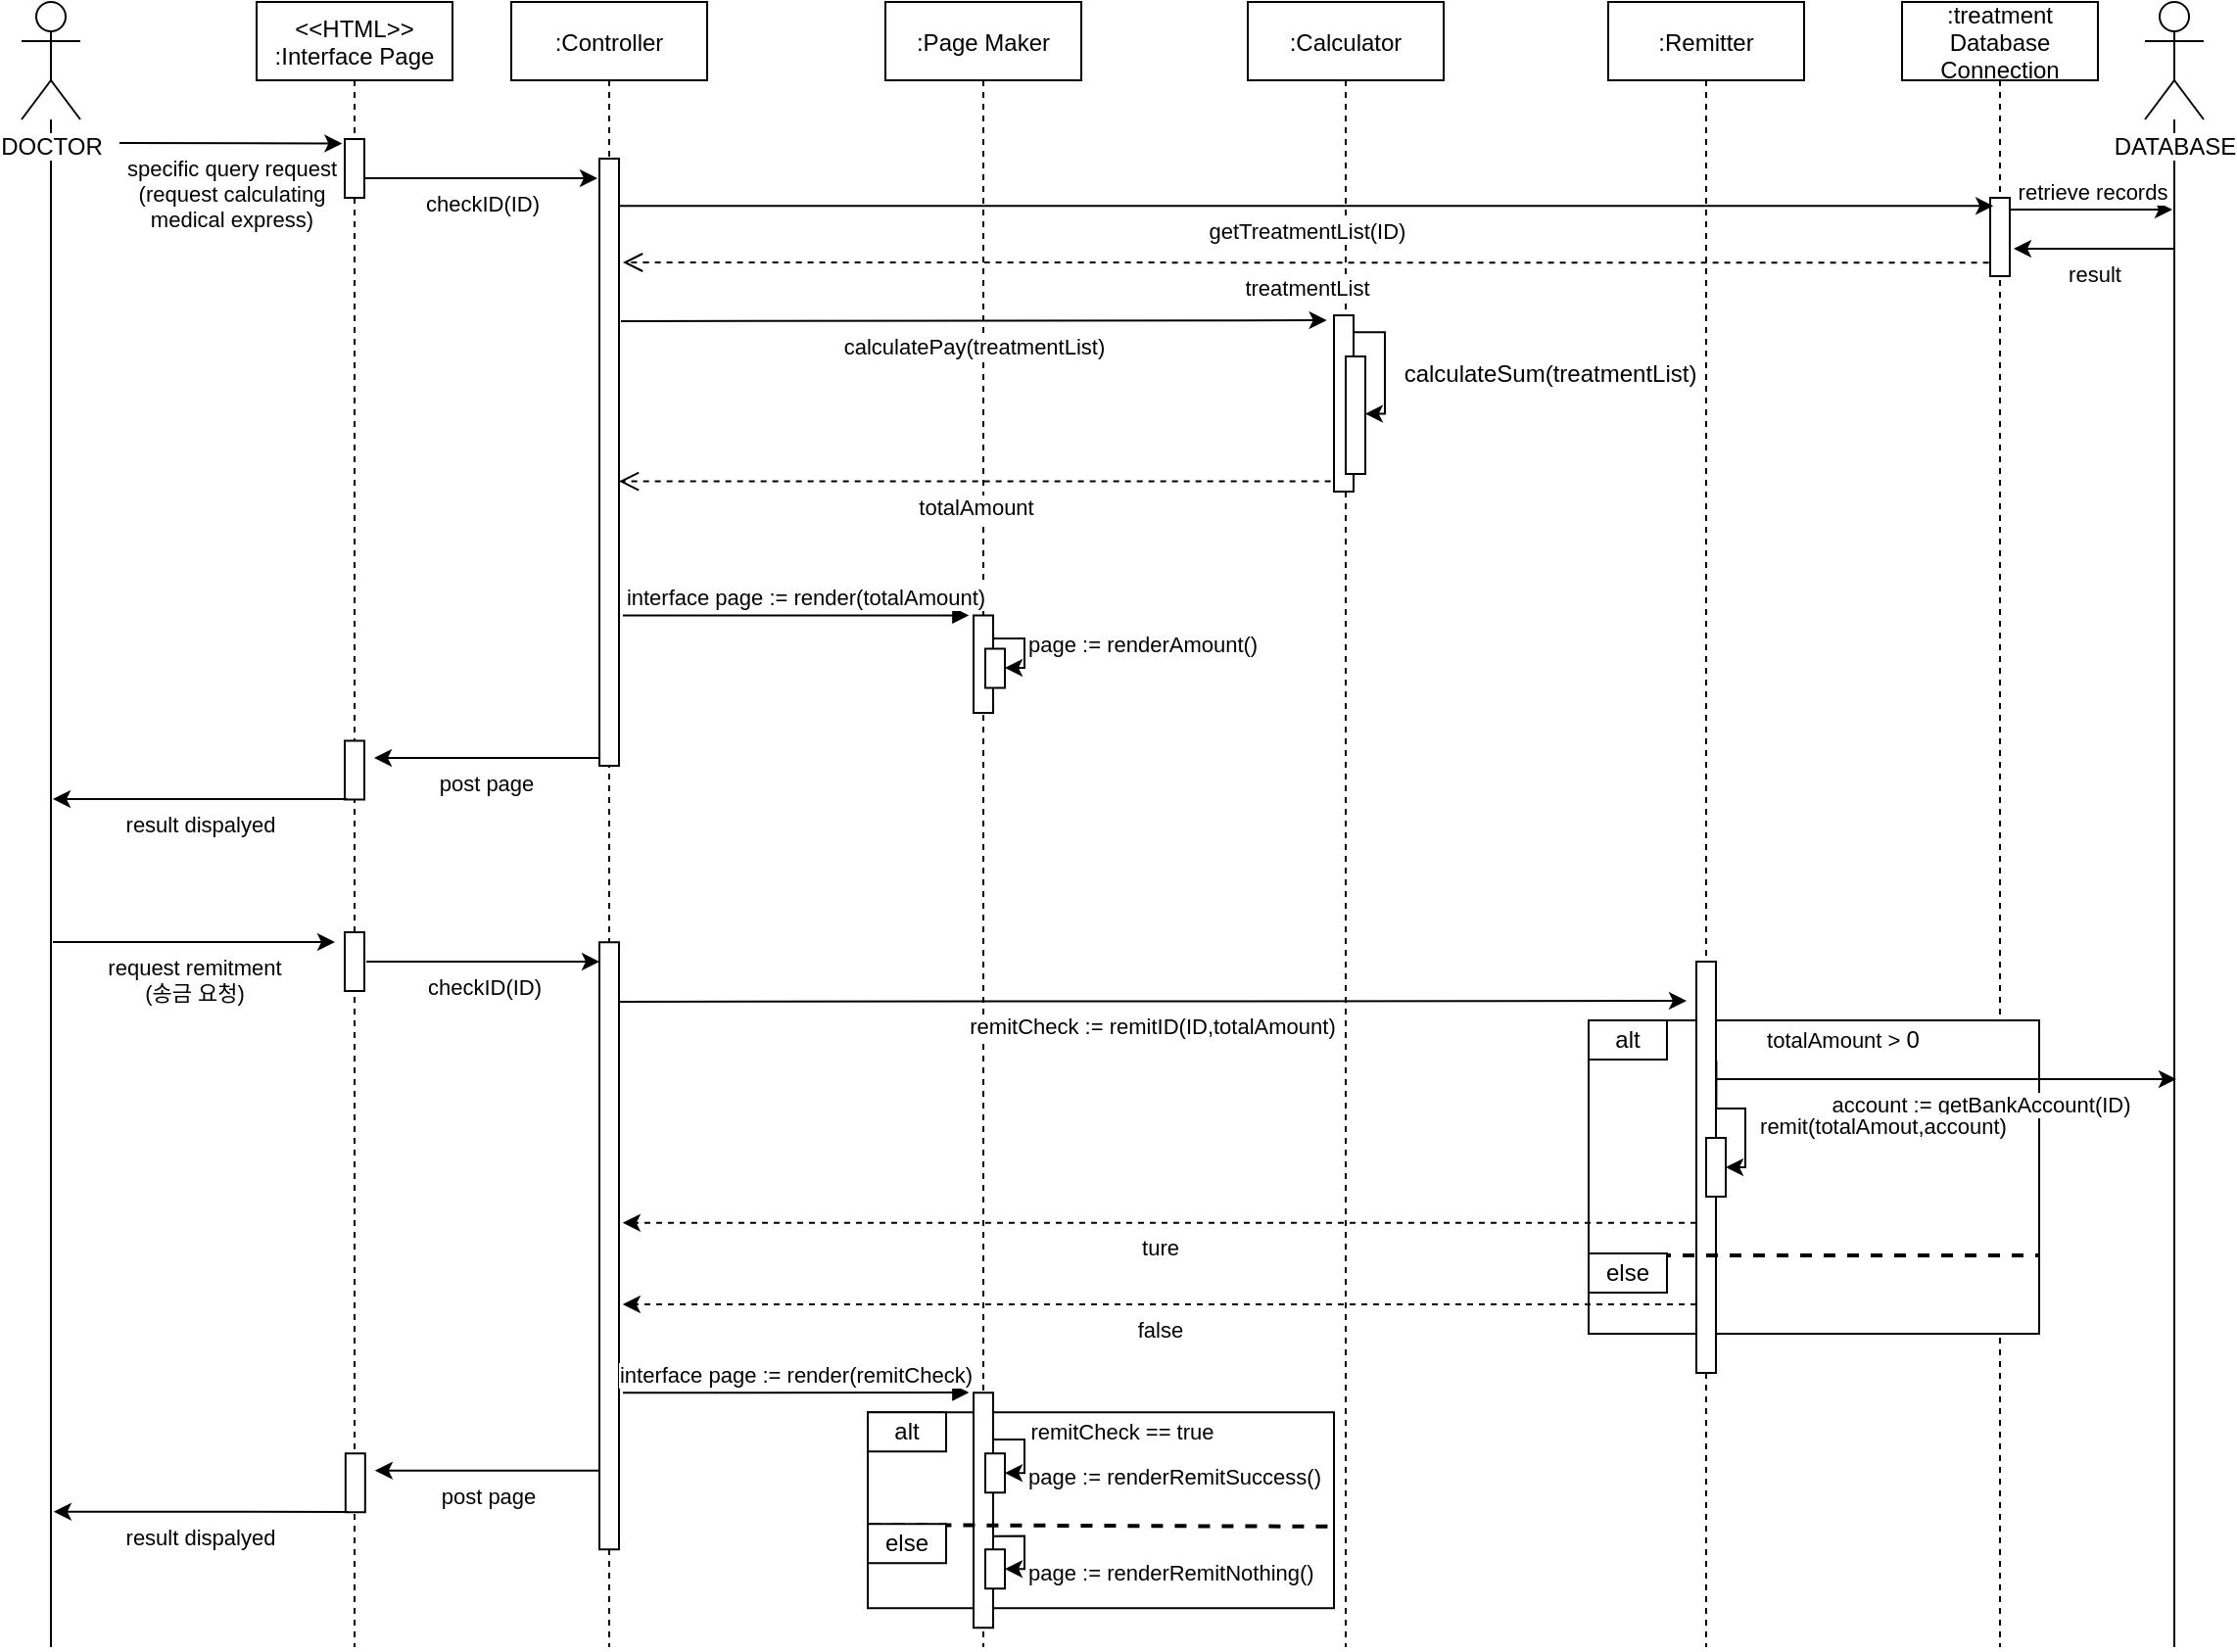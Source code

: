 <mxfile version="14.6.13" type="device"><diagram id="4afTewskRJag4BIegwHI" name="Page-1"><mxGraphModel dx="1072" dy="709" grid="1" gridSize="10" guides="1" tooltips="1" connect="1" arrows="1" fold="1" page="1" pageScale="1" pageWidth="827" pageHeight="1169" math="0" shadow="0"><root><mxCell id="0"/><mxCell id="1" parent="0"/><mxCell id="jSt0Hqsv5nuSNj1BB74o-10" value=":treatment &#10;Database&#10;Connection" style="shape=umlLifeline;perimeter=lifelinePerimeter;container=1;collapsible=0;recursiveResize=0;rounded=0;shadow=0;strokeWidth=1;" parent="1" vertex="1"><mxGeometry x="1010" y="80" width="100" height="840" as="geometry"/></mxCell><mxCell id="jSt0Hqsv5nuSNj1BB74o-11" value="" style="points=[];perimeter=orthogonalPerimeter;rounded=0;shadow=0;strokeWidth=1;verticalAlign=top;" parent="jSt0Hqsv5nuSNj1BB74o-10" vertex="1"><mxGeometry x="45" y="100" width="10" height="40" as="geometry"/></mxCell><mxCell id="jSt0Hqsv5nuSNj1BB74o-40" value=":Remitter" style="shape=umlLifeline;perimeter=lifelinePerimeter;container=1;collapsible=0;recursiveResize=0;rounded=0;shadow=0;strokeWidth=1;" parent="1" vertex="1"><mxGeometry x="860" y="80" width="100" height="840" as="geometry"/></mxCell><mxCell id="jSt0Hqsv5nuSNj1BB74o-1" value="" style="rounded=0;whiteSpace=wrap;html=1;labelBackgroundColor=#FFFFFF;" parent="1" vertex="1"><mxGeometry x="850" y="600" width="230" height="160" as="geometry"/></mxCell><mxCell id="jSt0Hqsv5nuSNj1BB74o-88" value="" style="points=[];perimeter=orthogonalPerimeter;rounded=0;shadow=0;strokeWidth=1;labelBackgroundColor=#ffffff;labelBorderColor=none;" parent="1" vertex="1"><mxGeometry x="905" y="570" width="10" height="210" as="geometry"/></mxCell><mxCell id="jSt0Hqsv5nuSNj1BB74o-2" value="&lt;&lt;HTML&gt;&gt;&#10;:Interface Page" style="shape=umlLifeline;perimeter=lifelinePerimeter;container=1;collapsible=0;recursiveResize=0;rounded=0;shadow=0;strokeWidth=1;" parent="1" vertex="1"><mxGeometry x="170" y="80" width="100" height="840" as="geometry"/></mxCell><mxCell id="jSt0Hqsv5nuSNj1BB74o-3" value="" style="points=[];perimeter=orthogonalPerimeter;rounded=0;shadow=0;strokeWidth=1;verticalAlign=top;" parent="jSt0Hqsv5nuSNj1BB74o-2" vertex="1"><mxGeometry x="45" y="70" width="10" height="30" as="geometry"/></mxCell><mxCell id="jSt0Hqsv5nuSNj1BB74o-4" value=":Controller" style="shape=umlLifeline;perimeter=lifelinePerimeter;container=1;collapsible=0;recursiveResize=0;rounded=0;shadow=0;strokeWidth=1;" parent="1" vertex="1"><mxGeometry x="300" y="80" width="100" height="840" as="geometry"/></mxCell><mxCell id="jSt0Hqsv5nuSNj1BB74o-5" value="" style="points=[];perimeter=orthogonalPerimeter;rounded=0;shadow=0;strokeWidth=1;labelBackgroundColor=#ffffff;labelBorderColor=none;" parent="jSt0Hqsv5nuSNj1BB74o-4" vertex="1"><mxGeometry x="45" y="80" width="10" height="310" as="geometry"/></mxCell><mxCell id="jSt0Hqsv5nuSNj1BB74o-6" value=":Page Maker" style="shape=umlLifeline;perimeter=lifelinePerimeter;container=1;collapsible=0;recursiveResize=0;rounded=0;shadow=0;strokeWidth=1;" parent="1" vertex="1"><mxGeometry x="491" y="80" width="100" height="840" as="geometry"/></mxCell><mxCell id="jSt0Hqsv5nuSNj1BB74o-12" value="specific query request&lt;br&gt;(request calculating&lt;br&gt;medical express)" style="endArrow=classic;html=1;entryX=-0.133;entryY=0.076;entryDx=0;entryDy=0;entryPerimeter=0;verticalAlign=top;" parent="1" target="jSt0Hqsv5nuSNj1BB74o-3" edge="1"><mxGeometry width="50" height="50" relative="1" as="geometry"><mxPoint x="100" y="152" as="sourcePoint"/><mxPoint x="480" y="260" as="targetPoint"/></mxGeometry></mxCell><mxCell id="jSt0Hqsv5nuSNj1BB74o-13" value="checkID(ID)" style="endArrow=classic;html=1;verticalAlign=top;" parent="1" source="jSt0Hqsv5nuSNj1BB74o-3" edge="1"><mxGeometry width="50" height="50" relative="1" as="geometry"><mxPoint x="170" y="170" as="sourcePoint"/><mxPoint x="344" y="170" as="targetPoint"/><Array as="points"><mxPoint x="230" y="170"/></Array></mxGeometry></mxCell><mxCell id="jSt0Hqsv5nuSNj1BB74o-15" value="" style="endArrow=none;html=1;" parent="1" target="jSt0Hqsv5nuSNj1BB74o-20" edge="1"><mxGeometry width="50" height="50" relative="1" as="geometry"><mxPoint x="1149" y="920" as="sourcePoint"/><mxPoint x="1144" y="190" as="targetPoint"/></mxGeometry></mxCell><mxCell id="jSt0Hqsv5nuSNj1BB74o-16" value="retrieve records" style="endArrow=classic;html=1;verticalAlign=bottom;" parent="1" source="jSt0Hqsv5nuSNj1BB74o-11" edge="1"><mxGeometry width="50" height="50" relative="1" as="geometry"><mxPoint x="1070" y="186" as="sourcePoint"/><mxPoint x="1148" y="186" as="targetPoint"/></mxGeometry></mxCell><mxCell id="jSt0Hqsv5nuSNj1BB74o-17" value="result" style="endArrow=classic;html=1;verticalAlign=top;" parent="1" edge="1"><mxGeometry width="50" height="50" relative="1" as="geometry"><mxPoint x="1149.0" y="206" as="sourcePoint"/><mxPoint x="1067" y="206" as="targetPoint"/></mxGeometry></mxCell><mxCell id="jSt0Hqsv5nuSNj1BB74o-20" value="DATABASE" style="shape=umlActor;verticalLabelPosition=bottom;verticalAlign=top;outlineConnect=0;labelBackgroundColor=#FFFFFF;html=1;" parent="1" vertex="1"><mxGeometry x="1134" y="80" width="30" height="60" as="geometry"/></mxCell><mxCell id="jSt0Hqsv5nuSNj1BB74o-27" value="" style="points=[];perimeter=orthogonalPerimeter;rounded=0;shadow=0;strokeWidth=1;verticalAlign=top;" parent="1" vertex="1"><mxGeometry x="215" y="457.24" width="10" height="30" as="geometry"/></mxCell><mxCell id="jSt0Hqsv5nuSNj1BB74o-28" value="post page" style="endArrow=none;html=1;verticalAlign=top;startArrow=classic;startFill=1;endFill=0;entryX=-0.041;entryY=0.987;entryDx=0;entryDy=0;entryPerimeter=0;" parent="1" target="jSt0Hqsv5nuSNj1BB74o-5" edge="1"><mxGeometry width="50" height="50" relative="1" as="geometry"><mxPoint x="230" y="466" as="sourcePoint"/><mxPoint x="334.0" y="535" as="targetPoint"/><Array as="points"/></mxGeometry></mxCell><mxCell id="jSt0Hqsv5nuSNj1BB74o-29" value="" style="endArrow=none;html=1;labelBackgroundColor=none;fontSize=9;strokeWidth=1;" parent="1" target="jSt0Hqsv5nuSNj1BB74o-30" edge="1"><mxGeometry width="50" height="50" relative="1" as="geometry"><mxPoint x="65" y="920" as="sourcePoint"/><mxPoint x="80" y="230" as="targetPoint"/></mxGeometry></mxCell><mxCell id="jSt0Hqsv5nuSNj1BB74o-30" value="DOCTOR" style="shape=umlActor;verticalLabelPosition=bottom;verticalAlign=top;html=1;outlineConnect=0;labelBackgroundColor=#ffffff;" parent="1" vertex="1"><mxGeometry x="50" y="80" width="30" height="60" as="geometry"/></mxCell><mxCell id="jSt0Hqsv5nuSNj1BB74o-31" value="result dispalyed" style="endArrow=none;html=1;verticalAlign=top;startArrow=classic;startFill=1;endFill=0;entryX=0.131;entryY=0.994;entryDx=0;entryDy=0;entryPerimeter=0;" parent="1" target="jSt0Hqsv5nuSNj1BB74o-27" edge="1"><mxGeometry width="50" height="50" relative="1" as="geometry"><mxPoint x="66" y="487" as="sourcePoint"/><mxPoint x="344.0" y="545" as="targetPoint"/><Array as="points"/></mxGeometry></mxCell><mxCell id="jSt0Hqsv5nuSNj1BB74o-36" value=":Calculator" style="shape=umlLifeline;perimeter=lifelinePerimeter;container=1;collapsible=0;recursiveResize=0;rounded=0;shadow=0;strokeWidth=1;" parent="1" vertex="1"><mxGeometry x="676" y="80" width="100" height="840" as="geometry"/></mxCell><mxCell id="jSt0Hqsv5nuSNj1BB74o-14" value="getTreatmentList(ID)" style="endArrow=classic;html=1;entryX=0.16;entryY=0.104;entryDx=0;entryDy=0;entryPerimeter=0;verticalAlign=top;labelBackgroundColor=#FFFFFF;" parent="1" source="jSt0Hqsv5nuSNj1BB74o-5" target="jSt0Hqsv5nuSNj1BB74o-11" edge="1"><mxGeometry width="50" height="50" relative="1" as="geometry"><mxPoint x="360" y="184" as="sourcePoint"/><mxPoint x="430" y="240" as="targetPoint"/></mxGeometry></mxCell><mxCell id="jSt0Hqsv5nuSNj1BB74o-18" value="treatmentList" style="html=1;verticalAlign=top;endArrow=open;dashed=1;endSize=8;exitX=-0.069;exitY=0.829;exitDx=0;exitDy=0;exitPerimeter=0;" parent="1" source="jSt0Hqsv5nuSNj1BB74o-11" edge="1"><mxGeometry relative="1" as="geometry"><mxPoint x="590" y="220" as="sourcePoint"/><mxPoint x="357" y="213" as="targetPoint"/><Array as="points"><mxPoint x="360" y="213"/></Array></mxGeometry></mxCell><mxCell id="jSt0Hqsv5nuSNj1BB74o-44" value="calculatePay(treatmentList)" style="endArrow=classic;html=1;labelBackgroundColor=#FFFFFF;verticalAlign=top;entryX=-0.367;entryY=0.028;entryDx=0;entryDy=0;entryPerimeter=0;" parent="1" target="jSt0Hqsv5nuSNj1BB74o-45" edge="1"><mxGeometry width="50" height="50" relative="1" as="geometry"><mxPoint x="356" y="243" as="sourcePoint"/><mxPoint x="690" y="250" as="targetPoint"/></mxGeometry></mxCell><mxCell id="jSt0Hqsv5nuSNj1BB74o-45" value="" style="points=[];perimeter=orthogonalPerimeter;rounded=0;shadow=0;strokeWidth=1;labelBackgroundColor=#ffffff;labelBorderColor=none;" parent="1" vertex="1"><mxGeometry x="720" y="240" width="10" height="90" as="geometry"/></mxCell><mxCell id="jSt0Hqsv5nuSNj1BB74o-46" value="totalAmount" style="html=1;verticalAlign=top;endArrow=open;dashed=1;endSize=8;exitX=-0.167;exitY=0.942;exitDx=0;exitDy=0;exitPerimeter=0;" parent="1" source="jSt0Hqsv5nuSNj1BB74o-45" target="jSt0Hqsv5nuSNj1BB74o-5" edge="1"><mxGeometry relative="1" as="geometry"><mxPoint x="797.31" y="430.16" as="sourcePoint"/><mxPoint x="360" y="325" as="targetPoint"/><Array as="points"/></mxGeometry></mxCell><mxCell id="jSt0Hqsv5nuSNj1BB74o-8" value="" style="rounded=0;whiteSpace=wrap;html=1;labelBackgroundColor=#FFFFFF;" parent="1" vertex="1"><mxGeometry x="910" y="660" width="10" height="30" as="geometry"/></mxCell><mxCell id="jSt0Hqsv5nuSNj1BB74o-21" value="alt" style="rounded=0;whiteSpace=wrap;html=1;labelBackgroundColor=#FFFFFF;" parent="1" vertex="1"><mxGeometry x="850" y="600" width="40" height="20" as="geometry"/></mxCell><mxCell id="jSt0Hqsv5nuSNj1BB74o-22" value="&lt;span style=&quot;font-size: 11px ; background-color: rgb(255 , 255 , 255)&quot;&gt;totalAmount &amp;gt;&amp;nbsp;&lt;/span&gt;0" style="text;html=1;strokeColor=none;fillColor=none;align=center;verticalAlign=middle;whiteSpace=wrap;rounded=0;labelBackgroundColor=none;" parent="1" vertex="1"><mxGeometry x="930" y="600" width="100" height="20" as="geometry"/></mxCell><mxCell id="jSt0Hqsv5nuSNj1BB74o-24" value="" style="endArrow=none;dashed=1;html=1;labelBackgroundColor=none;fontSize=9;strokeWidth=2;exitX=0;exitY=0.75;exitDx=0;exitDy=0;entryX=1;entryY=0.75;entryDx=0;entryDy=0;" parent="1" source="jSt0Hqsv5nuSNj1BB74o-1" target="jSt0Hqsv5nuSNj1BB74o-1" edge="1"><mxGeometry width="50" height="50" relative="1" as="geometry"><mxPoint x="849" y="771" as="sourcePoint"/><mxPoint x="920" y="560" as="targetPoint"/></mxGeometry></mxCell><mxCell id="jSt0Hqsv5nuSNj1BB74o-25" value="else" style="rounded=0;whiteSpace=wrap;html=1;labelBackgroundColor=#FFFFFF;" parent="1" vertex="1"><mxGeometry x="850" y="719" width="40" height="20" as="geometry"/></mxCell><mxCell id="jSt0Hqsv5nuSNj1BB74o-66" value="" style="points=[];perimeter=orthogonalPerimeter;rounded=0;shadow=0;strokeWidth=1;labelBackgroundColor=#ffffff;labelBorderColor=none;" parent="1" vertex="1"><mxGeometry x="726" y="261" width="10" height="60" as="geometry"/></mxCell><mxCell id="jSt0Hqsv5nuSNj1BB74o-67" value="&#10;&#10;&lt;span style=&quot;color: rgb(0, 0, 0); font-family: helvetica; font-size: 12px; font-style: normal; font-weight: 400; letter-spacing: normal; text-align: center; text-indent: 0px; text-transform: none; word-spacing: 0px; display: inline; float: none;&quot;&gt;calculateSum(treatmentList)&lt;/span&gt;&#10;&#10;" style="endArrow=classic;html=1;labelBackgroundColor=none;entryX=0.993;entryY=0.488;entryDx=0;entryDy=0;entryPerimeter=0;exitX=0.98;exitY=0.096;exitDx=0;exitDy=0;exitPerimeter=0;edgeStyle=orthogonalEdgeStyle;rounded=0;" parent="1" source="jSt0Hqsv5nuSNj1BB74o-45" target="jSt0Hqsv5nuSNj1BB74o-66" edge="1"><mxGeometry x="0.106" y="84" width="50" height="50" relative="1" as="geometry"><mxPoint x="710" y="330" as="sourcePoint"/><mxPoint x="760" y="280" as="targetPoint"/><mxPoint as="offset"/></mxGeometry></mxCell><mxCell id="jSt0Hqsv5nuSNj1BB74o-72" value="" style="points=[];perimeter=orthogonalPerimeter;rounded=0;shadow=0;strokeWidth=1;" parent="1" vertex="1"><mxGeometry x="536" y="393.24" width="10" height="49.76" as="geometry"/></mxCell><mxCell id="jSt0Hqsv5nuSNj1BB74o-73" value="" style="rounded=0;whiteSpace=wrap;html=1;labelBackgroundColor=#FFFFFF;" parent="1" vertex="1"><mxGeometry x="542" y="410.24" width="10" height="20" as="geometry"/></mxCell><mxCell id="jSt0Hqsv5nuSNj1BB74o-74" value="page := renderAmount()" style="endArrow=classic;html=1;exitX=1.007;exitY=0.199;exitDx=0;exitDy=0;startArrow=none;startFill=0;exitPerimeter=0;elbow=vertical;rounded=0;edgeStyle=orthogonalEdgeStyle;labelPosition=right;verticalLabelPosition=middle;align=left;verticalAlign=top;entryX=1;entryY=0.5;entryDx=0;entryDy=0;" parent="1" source="jSt0Hqsv5nuSNj1BB74o-72" target="jSt0Hqsv5nuSNj1BB74o-73" edge="1"><mxGeometry x="0.019" y="-14" relative="1" as="geometry"><mxPoint x="3" y="383.24" as="sourcePoint"/><mxPoint x="552" y="434.24" as="targetPoint"/><Array as="points"><mxPoint x="562" y="405"/><mxPoint x="562" y="420"/><mxPoint x="552" y="420"/></Array><mxPoint x="14" y="-14" as="offset"/></mxGeometry></mxCell><mxCell id="jSt0Hqsv5nuSNj1BB74o-75" value="interface page := render(totalAmount)" style="html=1;verticalAlign=bottom;endArrow=block;entryX=-0.231;entryY=-0.001;entryDx=0;entryDy=0;entryPerimeter=0;" parent="1" target="jSt0Hqsv5nuSNj1BB74o-72" edge="1"><mxGeometry x="0.053" width="80" relative="1" as="geometry"><mxPoint x="357" y="393.24" as="sourcePoint"/><mxPoint x="492" y="373.24" as="targetPoint"/><mxPoint as="offset"/></mxGeometry></mxCell><mxCell id="jSt0Hqsv5nuSNj1BB74o-83" value="request remitment&lt;br&gt;(송금 요청)" style="endArrow=classic;html=1;verticalAlign=top;" parent="1" edge="1"><mxGeometry width="50" height="50" relative="1" as="geometry"><mxPoint x="66" y="560" as="sourcePoint"/><mxPoint x="210" y="560" as="targetPoint"/></mxGeometry></mxCell><mxCell id="jSt0Hqsv5nuSNj1BB74o-84" value="" style="points=[];perimeter=orthogonalPerimeter;rounded=0;shadow=0;strokeWidth=1;verticalAlign=top;" parent="1" vertex="1"><mxGeometry x="215" y="555" width="10" height="30" as="geometry"/></mxCell><mxCell id="jSt0Hqsv5nuSNj1BB74o-86" value="checkID(ID)" style="endArrow=classic;html=1;verticalAlign=top;" parent="1" edge="1"><mxGeometry width="50" height="50" relative="1" as="geometry"><mxPoint x="226" y="570" as="sourcePoint"/><mxPoint x="345" y="570" as="targetPoint"/><Array as="points"><mxPoint x="231" y="570"/></Array></mxGeometry></mxCell><mxCell id="jSt0Hqsv5nuSNj1BB74o-87" value="" style="points=[];perimeter=orthogonalPerimeter;rounded=0;shadow=0;strokeWidth=1;labelBackgroundColor=#ffffff;labelBorderColor=none;" parent="1" vertex="1"><mxGeometry x="345" y="560.12" width="10" height="310" as="geometry"/></mxCell><mxCell id="jSt0Hqsv5nuSNj1BB74o-89" value="remitCheck := remitID(ID,totalAmount)" style="endArrow=classic;html=1;labelBackgroundColor=#FFFFFF;verticalAlign=top;" parent="1" edge="1"><mxGeometry width="50" height="50" relative="1" as="geometry"><mxPoint x="355" y="590.48" as="sourcePoint"/><mxPoint x="900" y="590" as="targetPoint"/></mxGeometry></mxCell><mxCell id="jSt0Hqsv5nuSNj1BB74o-92" value="account := getBankAccount(ID)" style="endArrow=classic;html=1;labelBackgroundColor=#ffffff;verticalAlign=top;" parent="1" source="jSt0Hqsv5nuSNj1BB74o-88" edge="1"><mxGeometry x="0.149" width="50" height="50" relative="1" as="geometry"><mxPoint x="900" y="620" as="sourcePoint"/><mxPoint x="1150" y="630" as="targetPoint"/><mxPoint as="offset"/></mxGeometry></mxCell><mxCell id="jSt0Hqsv5nuSNj1BB74o-93" value="remit(totalAmout,account)" style="endArrow=classic;html=1;labelBackgroundColor=#ffffff;exitX=1.023;exitY=0.241;exitDx=0;exitDy=0;exitPerimeter=0;entryX=1;entryY=0.5;entryDx=0;entryDy=0;edgeStyle=orthogonalEdgeStyle;rounded=0;" parent="1" source="jSt0Hqsv5nuSNj1BB74o-88" target="jSt0Hqsv5nuSNj1BB74o-8" edge="1"><mxGeometry x="0.231" y="70" width="50" height="50" relative="1" as="geometry"><mxPoint x="900" y="620" as="sourcePoint"/><mxPoint x="950" y="570" as="targetPoint"/><Array as="points"><mxPoint x="915" y="645"/><mxPoint x="930" y="645"/><mxPoint x="930" y="675"/></Array><mxPoint as="offset"/></mxGeometry></mxCell><mxCell id="jSt0Hqsv5nuSNj1BB74o-96" value="" style="endArrow=classic;html=1;labelBackgroundColor=#ffffff;dashed=1;entryX=1.19;entryY=0.462;entryDx=0;entryDy=0;entryPerimeter=0;" parent="1" source="jSt0Hqsv5nuSNj1BB74o-88" target="jSt0Hqsv5nuSNj1BB74o-87" edge="1"><mxGeometry relative="1" as="geometry"><mxPoint x="570" y="650" as="sourcePoint"/><mxPoint x="670" y="650" as="targetPoint"/></mxGeometry></mxCell><mxCell id="jSt0Hqsv5nuSNj1BB74o-97" value="ture" style="edgeLabel;resizable=0;html=1;align=center;verticalAlign=top;" parent="jSt0Hqsv5nuSNj1BB74o-96" connectable="0" vertex="1"><mxGeometry relative="1" as="geometry"/></mxCell><mxCell id="jSt0Hqsv5nuSNj1BB74o-98" value="" style="endArrow=classic;html=1;labelBackgroundColor=#ffffff;dashed=1;entryX=1.19;entryY=0.462;entryDx=0;entryDy=0;entryPerimeter=0;" parent="1" edge="1"><mxGeometry relative="1" as="geometry"><mxPoint x="905" y="745.0" as="sourcePoint"/><mxPoint x="356.9" y="745.0" as="targetPoint"/></mxGeometry></mxCell><mxCell id="jSt0Hqsv5nuSNj1BB74o-99" value="false" style="edgeLabel;resizable=0;html=1;align=center;verticalAlign=top;" parent="jSt0Hqsv5nuSNj1BB74o-98" connectable="0" vertex="1"><mxGeometry relative="1" as="geometry"/></mxCell><mxCell id="jSt0Hqsv5nuSNj1BB74o-100" value="" style="rounded=0;whiteSpace=wrap;html=1;labelBackgroundColor=#FFFFFF;" parent="1" vertex="1"><mxGeometry x="482" y="800.12" width="238" height="100" as="geometry"/></mxCell><mxCell id="jSt0Hqsv5nuSNj1BB74o-101" value="" style="points=[];perimeter=orthogonalPerimeter;rounded=0;shadow=0;strokeWidth=1;" parent="1" vertex="1"><mxGeometry x="536" y="790.12" width="10" height="120" as="geometry"/></mxCell><mxCell id="jSt0Hqsv5nuSNj1BB74o-102" value="" style="rounded=0;whiteSpace=wrap;html=1;labelBackgroundColor=#FFFFFF;" parent="1" vertex="1"><mxGeometry x="542" y="821.12" width="10" height="20" as="geometry"/></mxCell><mxCell id="jSt0Hqsv5nuSNj1BB74o-103" value="page := renderRemitSuccess()" style="endArrow=classic;html=1;exitX=1.007;exitY=0.199;exitDx=0;exitDy=0;startArrow=none;startFill=0;exitPerimeter=0;elbow=vertical;rounded=0;edgeStyle=orthogonalEdgeStyle;labelPosition=right;verticalLabelPosition=middle;align=left;verticalAlign=top;" parent="1" source="jSt0Hqsv5nuSNj1BB74o-101" edge="1"><mxGeometry relative="1" as="geometry"><mxPoint x="3" y="780.12" as="sourcePoint"/><mxPoint x="552" y="831.12" as="targetPoint"/><Array as="points"><mxPoint x="562" y="814.12"/><mxPoint x="562" y="831.12"/><mxPoint x="552" y="831.12"/></Array></mxGeometry></mxCell><mxCell id="jSt0Hqsv5nuSNj1BB74o-104" value="interface page := render(remitCheck)" style="html=1;verticalAlign=bottom;endArrow=block;entryX=-0.231;entryY=-0.001;entryDx=0;entryDy=0;entryPerimeter=0;" parent="1" target="jSt0Hqsv5nuSNj1BB74o-101" edge="1"><mxGeometry width="80" relative="1" as="geometry"><mxPoint x="357" y="790.12" as="sourcePoint"/><mxPoint x="492" y="770.12" as="targetPoint"/></mxGeometry></mxCell><mxCell id="jSt0Hqsv5nuSNj1BB74o-105" value="alt" style="rounded=0;whiteSpace=wrap;html=1;labelBackgroundColor=#FFFFFF;" parent="1" vertex="1"><mxGeometry x="482" y="800.12" width="40" height="20" as="geometry"/></mxCell><mxCell id="jSt0Hqsv5nuSNj1BB74o-106" value="&lt;span style=&quot;font-size: 11px ; background-color: rgb(255 , 255 , 255)&quot;&gt;remitCheck == true&lt;/span&gt;" style="text;html=1;strokeColor=none;fillColor=none;align=center;verticalAlign=middle;whiteSpace=wrap;rounded=0;labelBackgroundColor=none;" parent="1" vertex="1"><mxGeometry x="562" y="800.12" width="100" height="20" as="geometry"/></mxCell><mxCell id="jSt0Hqsv5nuSNj1BB74o-107" value="" style="rounded=0;whiteSpace=wrap;html=1;labelBackgroundColor=#FFFFFF;" parent="1" vertex="1"><mxGeometry x="542" y="870.12" width="10" height="20" as="geometry"/></mxCell><mxCell id="jSt0Hqsv5nuSNj1BB74o-108" value="" style="endArrow=none;dashed=1;html=1;labelBackgroundColor=none;fontSize=9;entryX=0.994;entryY=0.583;entryDx=0;entryDy=0;entryPerimeter=0;exitX=0.003;exitY=0.575;exitDx=0;exitDy=0;exitPerimeter=0;strokeWidth=2;" parent="1" source="jSt0Hqsv5nuSNj1BB74o-100" target="jSt0Hqsv5nuSNj1BB74o-100" edge="1"><mxGeometry width="50" height="50" relative="1" as="geometry"><mxPoint x="502" y="810.12" as="sourcePoint"/><mxPoint x="552" y="760.12" as="targetPoint"/></mxGeometry></mxCell><mxCell id="jSt0Hqsv5nuSNj1BB74o-109" value="else" style="rounded=0;whiteSpace=wrap;html=1;labelBackgroundColor=#FFFFFF;" parent="1" vertex="1"><mxGeometry x="482" y="857.12" width="40" height="20" as="geometry"/></mxCell><mxCell id="jSt0Hqsv5nuSNj1BB74o-110" value="page := renderRemitNothing()" style="endArrow=classic;html=1;exitX=1.019;exitY=0.61;exitDx=0;exitDy=0;startArrow=none;startFill=0;exitPerimeter=0;elbow=vertical;rounded=0;edgeStyle=orthogonalEdgeStyle;labelPosition=right;verticalLabelPosition=middle;align=left;verticalAlign=top;entryX=1;entryY=0.5;entryDx=0;entryDy=0;" parent="1" source="jSt0Hqsv5nuSNj1BB74o-101" target="jSt0Hqsv5nuSNj1BB74o-107" edge="1"><mxGeometry relative="1" as="geometry"><mxPoint x="556.07" y="824.0" as="sourcePoint"/><mxPoint x="546" y="880.12" as="targetPoint"/><Array as="points"><mxPoint x="562" y="863.12"/><mxPoint x="562" y="880.12"/></Array></mxGeometry></mxCell><mxCell id="jSt0Hqsv5nuSNj1BB74o-112" value="" style="points=[];perimeter=orthogonalPerimeter;rounded=0;shadow=0;strokeWidth=1;verticalAlign=top;" parent="1" vertex="1"><mxGeometry x="215.41" y="821.12" width="10" height="30" as="geometry"/></mxCell><mxCell id="jSt0Hqsv5nuSNj1BB74o-113" value="post page" style="endArrow=none;html=1;verticalAlign=top;startArrow=classic;startFill=1;endFill=0;entryX=-0.041;entryY=0.987;entryDx=0;entryDy=0;entryPerimeter=0;" parent="1" edge="1"><mxGeometry width="50" height="50" relative="1" as="geometry"><mxPoint x="230.41" y="829.88" as="sourcePoint"/><mxPoint x="345.0" y="829.85" as="targetPoint"/><Array as="points"/></mxGeometry></mxCell><mxCell id="jSt0Hqsv5nuSNj1BB74o-114" value="result dispalyed" style="endArrow=none;html=1;verticalAlign=top;startArrow=classic;startFill=1;endFill=0;entryX=0.131;entryY=0.994;entryDx=0;entryDy=0;entryPerimeter=0;" parent="1" target="jSt0Hqsv5nuSNj1BB74o-112" edge="1"><mxGeometry width="50" height="50" relative="1" as="geometry"><mxPoint x="66.41" y="850.88" as="sourcePoint"/><mxPoint x="344.41" y="908.88" as="targetPoint"/><Array as="points"/></mxGeometry></mxCell></root></mxGraphModel></diagram></mxfile>